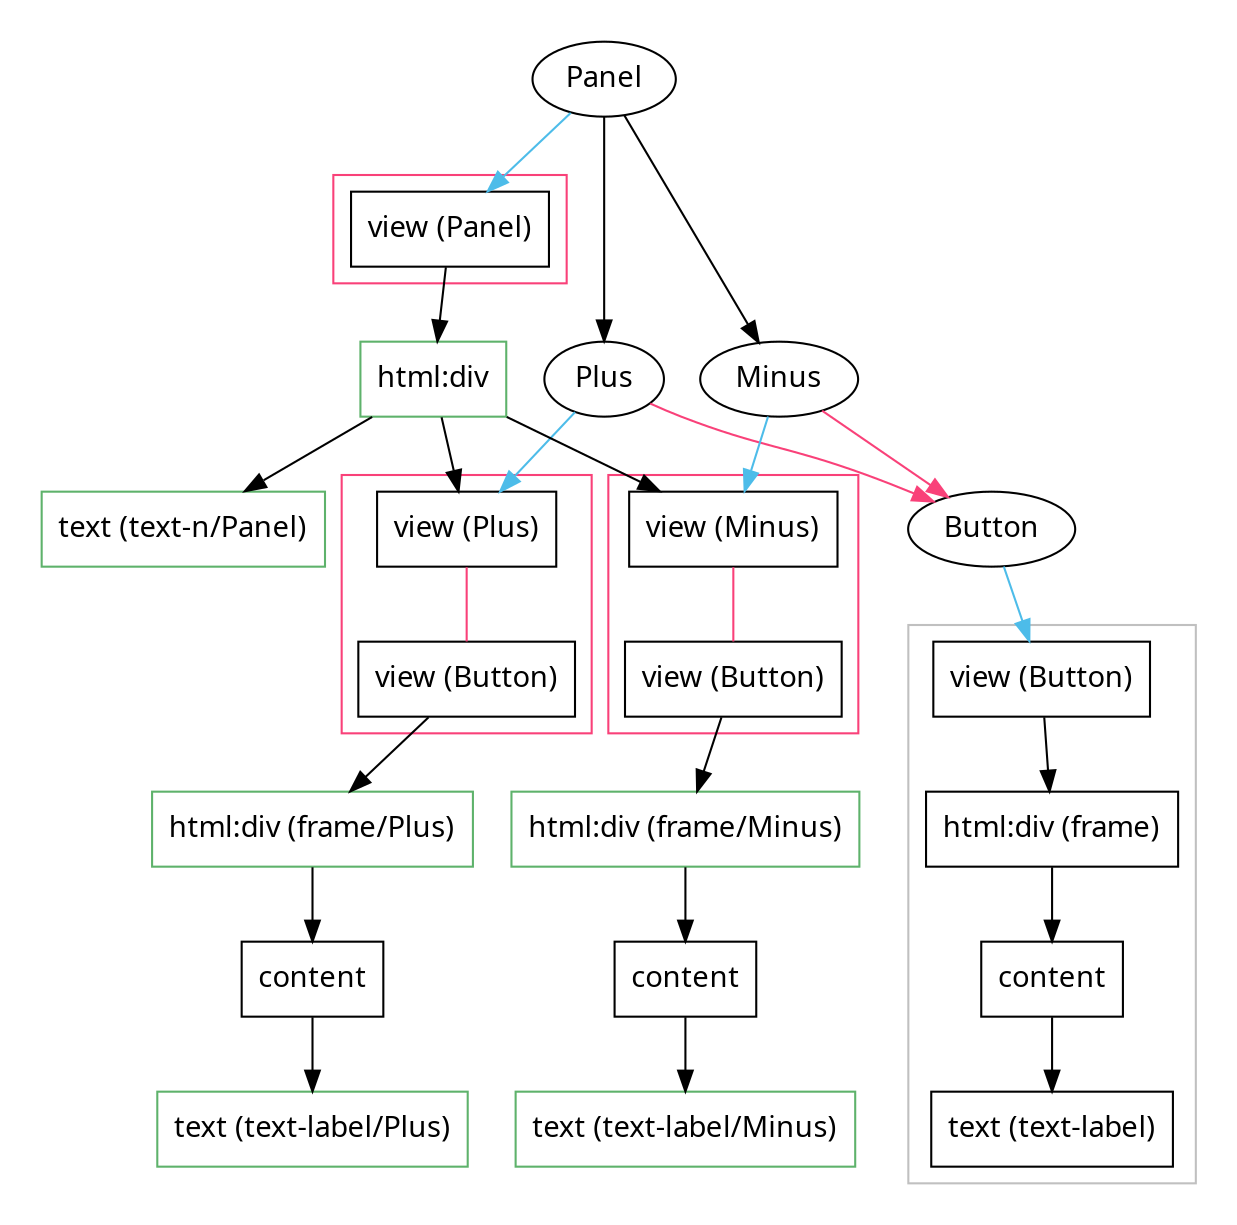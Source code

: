 digraph panel {
  node [fontname="Avenir Next"];
  edge [fontname="Avenir Next"];

  subgraph cluster_panel {
    color="white";
    Panel [ordering=out]
    Panel -> vpanel [color="#4dbce9"]
    Panel -> Plus
    Panel -> Minus

    subgraph { rank=same; Plus; Minus }

    subgraph cluster_panel_stack { color="#f94179"; vpanel; }
    subgraph cluster_plus_stack { color="#f94179"; vplus; vbutton_; }
    subgraph cluster_minus_stack { color="#f94179"; vminus; vbutton__; }

    div1 [label="html:div", shape=box, color="#5eb26b"]
    vpanel [label="view (Panel)", shape=box]
    vminus [label="view (Minus)", shape=box]
    vplus [label="view (Plus)", shape=box]
    vbutton_ [label="view (Button)", shape=box]
    frame_ [label="html:div (frame/Plus)", shape=box, color="#5eb26b"]
    content_ [label="content", shape=box]
    textlabel_ [label="text (text-label/Plus)", shape=box, color="#5eb26b"]
    vbutton__ [label="view (Button)", shape=box]
    frame__ [label="html:div (frame/Minus)", shape=box, color="#5eb26b"]
    content__ [label="content", shape=box]
    textlabel__ [label="text (text-label/Minus)", shape=box, color="#5eb26b"]

    textn [label="text (text-n/Panel)", shape=box, color="#5eb26b"]
    vpanel -> div1
    div1 -> textn
    div1 -> vminus
    div1 -> vplus

    Plus -> vplus [color="#4dbce9"]
    Minus -> vminus [color="#4dbce9"]


    vplus -> vbutton_ [dir=none, color="#f94179"]
    vbutton_ -> frame_
    frame_ -> content_
    content_ -> textlabel_

    vminus -> vbutton__ [dir=none, color="#f94179"]
    vbutton__ -> frame__
    frame__ -> content__
    content__ -> textlabel__

  }

  Minus -> Button [color="#f94179"]
  Plus -> Button [color="#f94179"]

  subgraph cluster_button {
    color=white;
    Button -> vbutton [color="#4dbce9"]

    subgraph cluster_unrendered {
      color="gray";

      vbutton [label="view (Button)", shape=box]
      frame [label="html:div (frame)", shape=box]
      content [shape=box]
      textlabel [label="text (text-label)", shape=box]
      vbutton -> frame
      frame -> content
      content -> textlabel
    }

  }

}
